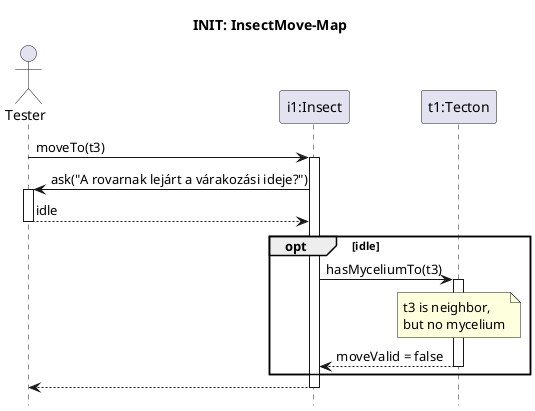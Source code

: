 @startuml Insect-move/no-mycelium
hide footbox
title INIT: InsectMove-Map

actor Tester as S
participant "i1:Insect" as insect
participant "i1:Insect" as insect
participant "t1:Tecton" as location

S -> insect : moveTo(t3)
activate insect

S <- insect : ask("A rovarnak lejárt a várakozási ideje?")
activate S
return idle

opt idle

    insect -> location : hasMyceliumTo(t3)
    activate location
    note over location : t3 is neighbor,\nbut no mycelium
    'TODO: érték?
    return moveValid = false
end

return

@enduml